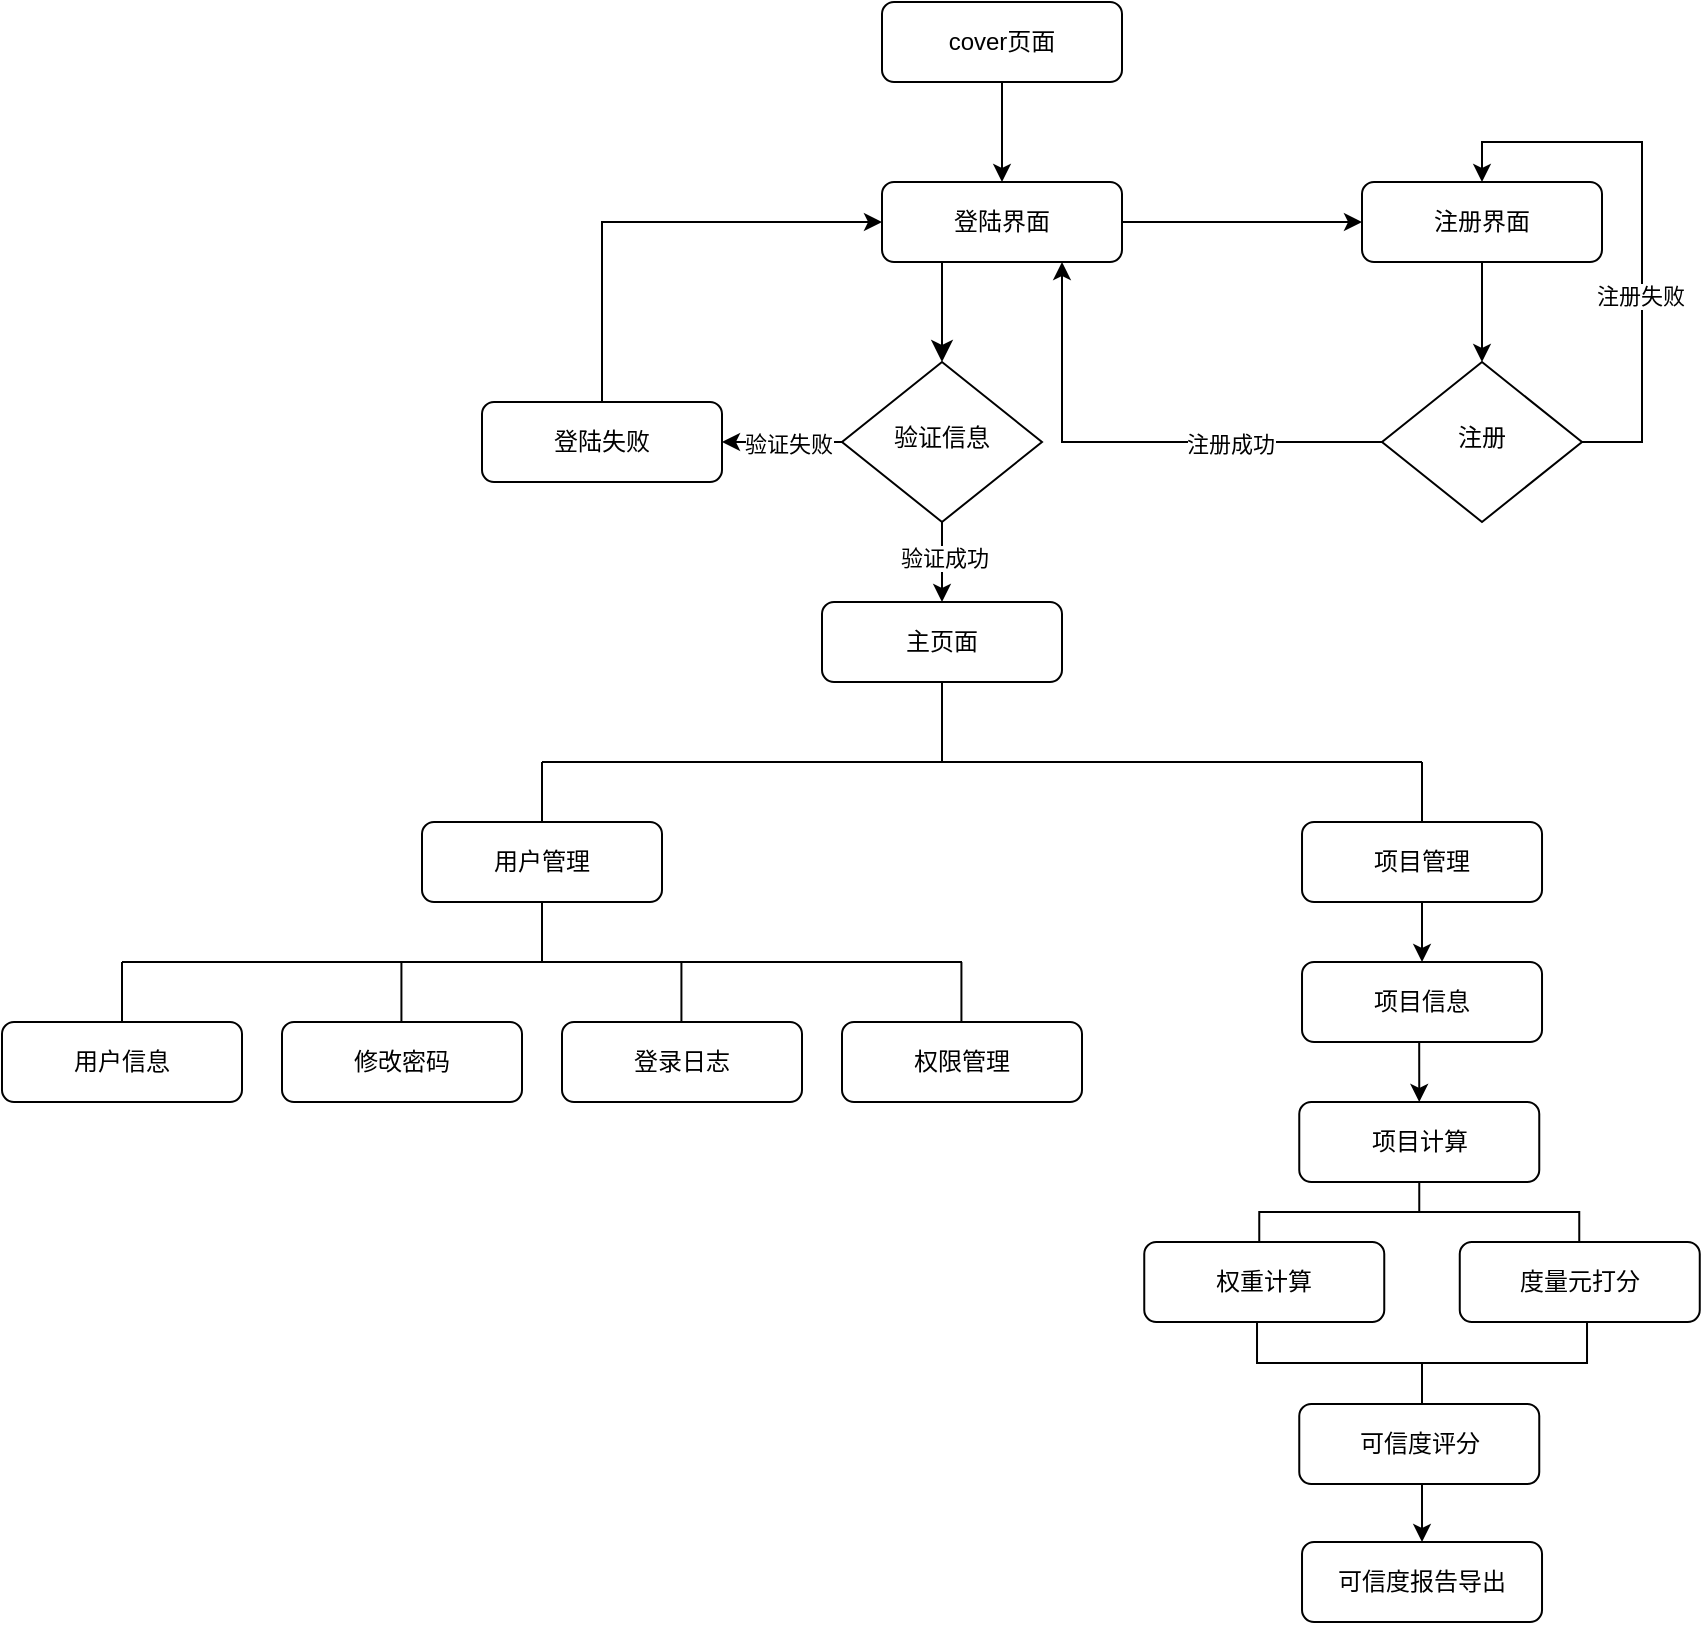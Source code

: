 <mxfile version="24.1.0" type="device">
  <diagram id="C5RBs43oDa-KdzZeNtuy" name="Page-1">
    <mxGraphModel dx="1646" dy="1595" grid="1" gridSize="10" guides="1" tooltips="1" connect="1" arrows="1" fold="1" page="1" pageScale="1" pageWidth="827" pageHeight="1169" math="0" shadow="0">
      <root>
        <mxCell id="WIyWlLk6GJQsqaUBKTNV-0" />
        <mxCell id="WIyWlLk6GJQsqaUBKTNV-1" parent="WIyWlLk6GJQsqaUBKTNV-0" />
        <mxCell id="WIyWlLk6GJQsqaUBKTNV-2" value="" style="rounded=0;html=1;jettySize=auto;orthogonalLoop=1;fontSize=11;endArrow=classic;endFill=1;endSize=8;strokeWidth=1;shadow=0;labelBackgroundColor=none;edgeStyle=orthogonalEdgeStyle;exitX=0.25;exitY=1;exitDx=0;exitDy=0;" parent="WIyWlLk6GJQsqaUBKTNV-1" source="WIyWlLk6GJQsqaUBKTNV-3" target="WIyWlLk6GJQsqaUBKTNV-6" edge="1">
          <mxGeometry relative="1" as="geometry" />
        </mxCell>
        <mxCell id="3OBKh0TtiSCoRNwfFAYE-8" style="edgeStyle=orthogonalEdgeStyle;rounded=0;orthogonalLoop=1;jettySize=auto;html=1;exitX=1;exitY=0.5;exitDx=0;exitDy=0;entryX=0;entryY=0.5;entryDx=0;entryDy=0;" edge="1" parent="WIyWlLk6GJQsqaUBKTNV-1" source="WIyWlLk6GJQsqaUBKTNV-3" target="3OBKh0TtiSCoRNwfFAYE-3">
          <mxGeometry relative="1" as="geometry" />
        </mxCell>
        <mxCell id="WIyWlLk6GJQsqaUBKTNV-3" value="登陆界面" style="rounded=1;whiteSpace=wrap;html=1;fontSize=12;glass=0;strokeWidth=1;shadow=0;" parent="WIyWlLk6GJQsqaUBKTNV-1" vertex="1">
          <mxGeometry x="160" y="80" width="120" height="40" as="geometry" />
        </mxCell>
        <mxCell id="3OBKh0TtiSCoRNwfFAYE-9" style="edgeStyle=orthogonalEdgeStyle;rounded=0;orthogonalLoop=1;jettySize=auto;html=1;exitX=0;exitY=0.5;exitDx=0;exitDy=0;entryX=1;entryY=0.5;entryDx=0;entryDy=0;" edge="1" parent="WIyWlLk6GJQsqaUBKTNV-1" source="WIyWlLk6GJQsqaUBKTNV-6" target="WIyWlLk6GJQsqaUBKTNV-7">
          <mxGeometry relative="1" as="geometry" />
        </mxCell>
        <mxCell id="3OBKh0TtiSCoRNwfFAYE-10" value="验证失败" style="edgeLabel;html=1;align=center;verticalAlign=middle;resizable=0;points=[];" vertex="1" connectable="0" parent="3OBKh0TtiSCoRNwfFAYE-9">
          <mxGeometry x="-0.103" y="1" relative="1" as="geometry">
            <mxPoint as="offset" />
          </mxGeometry>
        </mxCell>
        <mxCell id="3OBKh0TtiSCoRNwfFAYE-13" style="edgeStyle=orthogonalEdgeStyle;rounded=0;orthogonalLoop=1;jettySize=auto;html=1;exitX=0.5;exitY=1;exitDx=0;exitDy=0;entryX=0.5;entryY=0;entryDx=0;entryDy=0;" edge="1" parent="WIyWlLk6GJQsqaUBKTNV-1" source="WIyWlLk6GJQsqaUBKTNV-6" target="3OBKh0TtiSCoRNwfFAYE-12">
          <mxGeometry relative="1" as="geometry" />
        </mxCell>
        <mxCell id="3OBKh0TtiSCoRNwfFAYE-14" value="验证成功" style="edgeLabel;html=1;align=center;verticalAlign=middle;resizable=0;points=[];" vertex="1" connectable="0" parent="3OBKh0TtiSCoRNwfFAYE-13">
          <mxGeometry x="-0.097" y="1" relative="1" as="geometry">
            <mxPoint as="offset" />
          </mxGeometry>
        </mxCell>
        <mxCell id="WIyWlLk6GJQsqaUBKTNV-6" value="验证信息" style="rhombus;whiteSpace=wrap;html=1;shadow=0;fontFamily=Helvetica;fontSize=12;align=center;strokeWidth=1;spacing=6;spacingTop=-4;" parent="WIyWlLk6GJQsqaUBKTNV-1" vertex="1">
          <mxGeometry x="140" y="170" width="100" height="80" as="geometry" />
        </mxCell>
        <mxCell id="3OBKh0TtiSCoRNwfFAYE-5" style="edgeStyle=orthogonalEdgeStyle;rounded=0;orthogonalLoop=1;jettySize=auto;html=1;exitX=0.5;exitY=0;exitDx=0;exitDy=0;entryX=0;entryY=0.5;entryDx=0;entryDy=0;" edge="1" parent="WIyWlLk6GJQsqaUBKTNV-1" source="WIyWlLk6GJQsqaUBKTNV-7" target="WIyWlLk6GJQsqaUBKTNV-3">
          <mxGeometry relative="1" as="geometry" />
        </mxCell>
        <mxCell id="WIyWlLk6GJQsqaUBKTNV-7" value="登陆失败" style="rounded=1;whiteSpace=wrap;html=1;fontSize=12;glass=0;strokeWidth=1;shadow=0;" parent="WIyWlLk6GJQsqaUBKTNV-1" vertex="1">
          <mxGeometry x="-40" y="190" width="120" height="40" as="geometry" />
        </mxCell>
        <mxCell id="3OBKh0TtiSCoRNwfFAYE-7" style="edgeStyle=orthogonalEdgeStyle;rounded=0;orthogonalLoop=1;jettySize=auto;html=1;exitX=0.5;exitY=1;exitDx=0;exitDy=0;" edge="1" parent="WIyWlLk6GJQsqaUBKTNV-1" source="3OBKh0TtiSCoRNwfFAYE-1" target="WIyWlLk6GJQsqaUBKTNV-3">
          <mxGeometry relative="1" as="geometry" />
        </mxCell>
        <mxCell id="3OBKh0TtiSCoRNwfFAYE-1" value="cover页面" style="rounded=1;whiteSpace=wrap;html=1;fontSize=12;glass=0;strokeWidth=1;shadow=0;" vertex="1" parent="WIyWlLk6GJQsqaUBKTNV-1">
          <mxGeometry x="160" y="-10" width="120" height="40" as="geometry" />
        </mxCell>
        <mxCell id="3OBKh0TtiSCoRNwfFAYE-68" style="edgeStyle=orthogonalEdgeStyle;rounded=0;orthogonalLoop=1;jettySize=auto;html=1;exitX=0.5;exitY=1;exitDx=0;exitDy=0;entryX=0.5;entryY=0;entryDx=0;entryDy=0;" edge="1" parent="WIyWlLk6GJQsqaUBKTNV-1" source="3OBKh0TtiSCoRNwfFAYE-3" target="3OBKh0TtiSCoRNwfFAYE-66">
          <mxGeometry relative="1" as="geometry" />
        </mxCell>
        <mxCell id="3OBKh0TtiSCoRNwfFAYE-3" value="注册界面" style="rounded=1;whiteSpace=wrap;html=1;fontSize=12;glass=0;strokeWidth=1;shadow=0;" vertex="1" parent="WIyWlLk6GJQsqaUBKTNV-1">
          <mxGeometry x="400" y="80" width="120" height="40" as="geometry" />
        </mxCell>
        <mxCell id="3OBKh0TtiSCoRNwfFAYE-12" value="主页面" style="rounded=1;whiteSpace=wrap;html=1;" vertex="1" parent="WIyWlLk6GJQsqaUBKTNV-1">
          <mxGeometry x="130" y="290" width="120" height="40" as="geometry" />
        </mxCell>
        <mxCell id="3OBKh0TtiSCoRNwfFAYE-60" value="" style="group" vertex="1" connectable="0" parent="WIyWlLk6GJQsqaUBKTNV-1">
          <mxGeometry x="291.13" y="400" width="277.75" height="400" as="geometry" />
        </mxCell>
        <mxCell id="3OBKh0TtiSCoRNwfFAYE-32" style="edgeStyle=orthogonalEdgeStyle;rounded=0;orthogonalLoop=1;jettySize=auto;html=1;exitX=0.5;exitY=1;exitDx=0;exitDy=0;entryX=0.5;entryY=0;entryDx=0;entryDy=0;" edge="1" parent="3OBKh0TtiSCoRNwfFAYE-60" source="3OBKh0TtiSCoRNwfFAYE-16" target="3OBKh0TtiSCoRNwfFAYE-19">
          <mxGeometry relative="1" as="geometry" />
        </mxCell>
        <mxCell id="3OBKh0TtiSCoRNwfFAYE-16" value="项目管理" style="rounded=1;whiteSpace=wrap;html=1;" vertex="1" parent="3OBKh0TtiSCoRNwfFAYE-60">
          <mxGeometry x="78.88" width="120" height="40" as="geometry" />
        </mxCell>
        <mxCell id="3OBKh0TtiSCoRNwfFAYE-33" style="edgeStyle=orthogonalEdgeStyle;rounded=0;orthogonalLoop=1;jettySize=auto;html=1;exitX=0.5;exitY=1;exitDx=0;exitDy=0;entryX=0.5;entryY=0;entryDx=0;entryDy=0;" edge="1" parent="3OBKh0TtiSCoRNwfFAYE-60" source="3OBKh0TtiSCoRNwfFAYE-19" target="3OBKh0TtiSCoRNwfFAYE-24">
          <mxGeometry relative="1" as="geometry" />
        </mxCell>
        <mxCell id="3OBKh0TtiSCoRNwfFAYE-19" value="项目信息" style="rounded=1;whiteSpace=wrap;html=1;" vertex="1" parent="3OBKh0TtiSCoRNwfFAYE-60">
          <mxGeometry x="78.88" y="70" width="120" height="40" as="geometry" />
        </mxCell>
        <mxCell id="3OBKh0TtiSCoRNwfFAYE-22" value="可信度报告导出" style="rounded=1;whiteSpace=wrap;html=1;" vertex="1" parent="3OBKh0TtiSCoRNwfFAYE-60">
          <mxGeometry x="78.88" y="360" width="120" height="40" as="geometry" />
        </mxCell>
        <mxCell id="3OBKh0TtiSCoRNwfFAYE-34" style="edgeStyle=orthogonalEdgeStyle;rounded=0;orthogonalLoop=1;jettySize=auto;html=1;exitX=0.5;exitY=1;exitDx=0;exitDy=0;entryX=0.5;entryY=0;entryDx=0;entryDy=0;" edge="1" parent="3OBKh0TtiSCoRNwfFAYE-60" source="3OBKh0TtiSCoRNwfFAYE-28" target="3OBKh0TtiSCoRNwfFAYE-22">
          <mxGeometry relative="1" as="geometry" />
        </mxCell>
        <mxCell id="3OBKh0TtiSCoRNwfFAYE-28" value="可信度评分" style="rounded=1;whiteSpace=wrap;html=1;" vertex="1" parent="3OBKh0TtiSCoRNwfFAYE-60">
          <mxGeometry x="77.5" y="291" width="120" height="40" as="geometry" />
        </mxCell>
        <mxCell id="3OBKh0TtiSCoRNwfFAYE-17" value="权重计算" style="rounded=1;whiteSpace=wrap;html=1;" vertex="1" parent="3OBKh0TtiSCoRNwfFAYE-60">
          <mxGeometry y="210" width="120" height="40" as="geometry" />
        </mxCell>
        <mxCell id="3OBKh0TtiSCoRNwfFAYE-18" value="度量元打分" style="rounded=1;whiteSpace=wrap;html=1;" vertex="1" parent="3OBKh0TtiSCoRNwfFAYE-60">
          <mxGeometry x="157.75" y="210" width="120" height="40" as="geometry" />
        </mxCell>
        <mxCell id="3OBKh0TtiSCoRNwfFAYE-24" value="项目计算" style="rounded=1;whiteSpace=wrap;html=1;" vertex="1" parent="3OBKh0TtiSCoRNwfFAYE-60">
          <mxGeometry x="77.5" y="140" width="120" height="40" as="geometry" />
        </mxCell>
        <mxCell id="3OBKh0TtiSCoRNwfFAYE-25" value="" style="strokeWidth=1;html=1;shape=mxgraph.flowchart.annotation_2;align=left;labelPosition=right;pointerEvents=1;rotation=90;" vertex="1" parent="3OBKh0TtiSCoRNwfFAYE-60">
          <mxGeometry x="122.5" y="115" width="30" height="160" as="geometry" />
        </mxCell>
        <mxCell id="3OBKh0TtiSCoRNwfFAYE-29" value="" style="strokeWidth=1;html=1;shape=mxgraph.flowchart.annotation_2;align=left;labelPosition=right;pointerEvents=1;rotation=-90;" vertex="1" parent="3OBKh0TtiSCoRNwfFAYE-60">
          <mxGeometry x="118.19" y="188" width="41.38" height="165" as="geometry" />
        </mxCell>
        <mxCell id="3OBKh0TtiSCoRNwfFAYE-61" value="" style="group" vertex="1" connectable="0" parent="WIyWlLk6GJQsqaUBKTNV-1">
          <mxGeometry x="-280" y="400" width="540" height="140" as="geometry" />
        </mxCell>
        <mxCell id="3OBKh0TtiSCoRNwfFAYE-58" value="" style="group" vertex="1" connectable="0" parent="3OBKh0TtiSCoRNwfFAYE-61">
          <mxGeometry y="40" width="540" height="100" as="geometry" />
        </mxCell>
        <mxCell id="3OBKh0TtiSCoRNwfFAYE-38" value="权限管理" style="rounded=1;whiteSpace=wrap;html=1;" vertex="1" parent="3OBKh0TtiSCoRNwfFAYE-58">
          <mxGeometry x="420" y="60" width="120" height="40" as="geometry" />
        </mxCell>
        <mxCell id="3OBKh0TtiSCoRNwfFAYE-39" value="修改密码" style="rounded=1;whiteSpace=wrap;html=1;" vertex="1" parent="3OBKh0TtiSCoRNwfFAYE-58">
          <mxGeometry x="140" y="60" width="120" height="40" as="geometry" />
        </mxCell>
        <mxCell id="3OBKh0TtiSCoRNwfFAYE-40" value="登录日志" style="rounded=1;whiteSpace=wrap;html=1;" vertex="1" parent="3OBKh0TtiSCoRNwfFAYE-58">
          <mxGeometry x="280" y="60" width="120" height="40" as="geometry" />
        </mxCell>
        <mxCell id="3OBKh0TtiSCoRNwfFAYE-41" value="用户信息" style="rounded=1;whiteSpace=wrap;html=1;" vertex="1" parent="3OBKh0TtiSCoRNwfFAYE-58">
          <mxGeometry y="60" width="120" height="40" as="geometry" />
        </mxCell>
        <mxCell id="3OBKh0TtiSCoRNwfFAYE-51" value="" style="edgeStyle=none;orthogonalLoop=1;jettySize=auto;html=1;rounded=0;strokeColor=default;endArrow=none;endFill=0;" edge="1" parent="3OBKh0TtiSCoRNwfFAYE-58">
          <mxGeometry width="80" relative="1" as="geometry">
            <mxPoint x="60" y="30" as="sourcePoint" />
            <mxPoint x="480" y="30" as="targetPoint" />
            <Array as="points" />
          </mxGeometry>
        </mxCell>
        <mxCell id="3OBKh0TtiSCoRNwfFAYE-53" value="" style="edgeStyle=none;orthogonalLoop=1;jettySize=auto;html=1;rounded=0;strokeColor=default;endArrow=none;endFill=0;entryX=0.5;entryY=0;entryDx=0;entryDy=0;" edge="1" parent="3OBKh0TtiSCoRNwfFAYE-58" target="3OBKh0TtiSCoRNwfFAYE-41">
          <mxGeometry width="80" relative="1" as="geometry">
            <mxPoint x="60" y="30" as="sourcePoint" />
            <mxPoint x="490" y="40" as="targetPoint" />
            <Array as="points" />
          </mxGeometry>
        </mxCell>
        <mxCell id="3OBKh0TtiSCoRNwfFAYE-54" value="" style="edgeStyle=none;orthogonalLoop=1;jettySize=auto;html=1;rounded=0;strokeColor=default;endArrow=none;endFill=0;entryX=0.5;entryY=0;entryDx=0;entryDy=0;" edge="1" parent="3OBKh0TtiSCoRNwfFAYE-58">
          <mxGeometry width="80" relative="1" as="geometry">
            <mxPoint x="199.71" y="30" as="sourcePoint" />
            <mxPoint x="199.71" y="60" as="targetPoint" />
            <Array as="points" />
          </mxGeometry>
        </mxCell>
        <mxCell id="3OBKh0TtiSCoRNwfFAYE-55" value="" style="edgeStyle=none;orthogonalLoop=1;jettySize=auto;html=1;rounded=0;strokeColor=default;endArrow=none;endFill=0;entryX=0.5;entryY=0;entryDx=0;entryDy=0;" edge="1" parent="3OBKh0TtiSCoRNwfFAYE-58">
          <mxGeometry width="80" relative="1" as="geometry">
            <mxPoint x="339.71" y="30" as="sourcePoint" />
            <mxPoint x="339.71" y="60" as="targetPoint" />
            <Array as="points" />
          </mxGeometry>
        </mxCell>
        <mxCell id="3OBKh0TtiSCoRNwfFAYE-56" value="" style="edgeStyle=none;orthogonalLoop=1;jettySize=auto;html=1;rounded=0;strokeColor=default;endArrow=none;endFill=0;entryX=0.5;entryY=0;entryDx=0;entryDy=0;" edge="1" parent="3OBKh0TtiSCoRNwfFAYE-58">
          <mxGeometry width="80" relative="1" as="geometry">
            <mxPoint x="479.71" y="30" as="sourcePoint" />
            <mxPoint x="479.71" y="60" as="targetPoint" />
            <Array as="points" />
          </mxGeometry>
        </mxCell>
        <mxCell id="3OBKh0TtiSCoRNwfFAYE-57" value="" style="edgeStyle=none;orthogonalLoop=1;jettySize=auto;html=1;rounded=0;strokeColor=default;endArrow=none;endFill=0;entryX=0.5;entryY=0;entryDx=0;entryDy=0;" edge="1" parent="3OBKh0TtiSCoRNwfFAYE-58">
          <mxGeometry width="80" relative="1" as="geometry">
            <mxPoint x="270" as="sourcePoint" />
            <mxPoint x="270" y="30" as="targetPoint" />
            <Array as="points" />
          </mxGeometry>
        </mxCell>
        <mxCell id="3OBKh0TtiSCoRNwfFAYE-15" value="用户管理" style="rounded=1;whiteSpace=wrap;html=1;" vertex="1" parent="3OBKh0TtiSCoRNwfFAYE-61">
          <mxGeometry x="210" width="120" height="40" as="geometry" />
        </mxCell>
        <mxCell id="3OBKh0TtiSCoRNwfFAYE-67" style="edgeStyle=orthogonalEdgeStyle;rounded=0;orthogonalLoop=1;jettySize=auto;html=1;exitX=0;exitY=0.5;exitDx=0;exitDy=0;entryX=0.75;entryY=1;entryDx=0;entryDy=0;" edge="1" parent="WIyWlLk6GJQsqaUBKTNV-1" source="3OBKh0TtiSCoRNwfFAYE-66" target="WIyWlLk6GJQsqaUBKTNV-3">
          <mxGeometry relative="1" as="geometry" />
        </mxCell>
        <mxCell id="3OBKh0TtiSCoRNwfFAYE-71" value="注册成功" style="edgeLabel;html=1;align=center;verticalAlign=middle;resizable=0;points=[];" vertex="1" connectable="0" parent="3OBKh0TtiSCoRNwfFAYE-67">
          <mxGeometry x="-0.392" y="1" relative="1" as="geometry">
            <mxPoint as="offset" />
          </mxGeometry>
        </mxCell>
        <mxCell id="3OBKh0TtiSCoRNwfFAYE-72" style="edgeStyle=orthogonalEdgeStyle;rounded=0;orthogonalLoop=1;jettySize=auto;html=1;exitX=1;exitY=0.5;exitDx=0;exitDy=0;entryX=0.5;entryY=0;entryDx=0;entryDy=0;" edge="1" parent="WIyWlLk6GJQsqaUBKTNV-1" source="3OBKh0TtiSCoRNwfFAYE-66" target="3OBKh0TtiSCoRNwfFAYE-3">
          <mxGeometry relative="1" as="geometry">
            <Array as="points">
              <mxPoint x="540" y="210" />
              <mxPoint x="540" y="60" />
              <mxPoint x="460" y="60" />
            </Array>
          </mxGeometry>
        </mxCell>
        <mxCell id="3OBKh0TtiSCoRNwfFAYE-73" value="注册失败" style="edgeLabel;html=1;align=center;verticalAlign=middle;resizable=0;points=[];" vertex="1" connectable="0" parent="3OBKh0TtiSCoRNwfFAYE-72">
          <mxGeometry x="-0.264" y="1" relative="1" as="geometry">
            <mxPoint as="offset" />
          </mxGeometry>
        </mxCell>
        <mxCell id="3OBKh0TtiSCoRNwfFAYE-66" value="注册" style="rhombus;whiteSpace=wrap;html=1;shadow=0;fontFamily=Helvetica;fontSize=12;align=center;strokeWidth=1;spacing=6;spacingTop=-4;" vertex="1" parent="WIyWlLk6GJQsqaUBKTNV-1">
          <mxGeometry x="410" y="170" width="100" height="80" as="geometry" />
        </mxCell>
        <mxCell id="3OBKh0TtiSCoRNwfFAYE-70" value="" style="group" vertex="1" connectable="0" parent="WIyWlLk6GJQsqaUBKTNV-1">
          <mxGeometry x="-10" y="370" width="440" as="geometry" />
        </mxCell>
        <mxCell id="3OBKh0TtiSCoRNwfFAYE-62" value="" style="edgeStyle=none;orthogonalLoop=1;jettySize=auto;html=1;rounded=0;strokeColor=default;endArrow=none;endFill=0;" edge="1" parent="3OBKh0TtiSCoRNwfFAYE-70">
          <mxGeometry width="80" relative="1" as="geometry">
            <mxPoint as="sourcePoint" />
            <mxPoint x="440" as="targetPoint" />
            <Array as="points" />
          </mxGeometry>
        </mxCell>
        <mxCell id="3OBKh0TtiSCoRNwfFAYE-63" value="" style="edgeStyle=none;orthogonalLoop=1;jettySize=auto;html=1;rounded=0;strokeColor=default;endArrow=none;endFill=0;" edge="1" parent="3OBKh0TtiSCoRNwfFAYE-70" target="3OBKh0TtiSCoRNwfFAYE-15">
          <mxGeometry width="80" relative="1" as="geometry">
            <mxPoint as="sourcePoint" />
            <mxPoint x="79.71" y="140" as="targetPoint" />
            <Array as="points" />
          </mxGeometry>
        </mxCell>
        <mxCell id="3OBKh0TtiSCoRNwfFAYE-64" value="" style="edgeStyle=none;orthogonalLoop=1;jettySize=auto;html=1;rounded=0;strokeColor=default;endArrow=none;endFill=0;" edge="1" parent="3OBKh0TtiSCoRNwfFAYE-70" target="3OBKh0TtiSCoRNwfFAYE-16">
          <mxGeometry width="80" relative="1" as="geometry">
            <mxPoint x="440" as="sourcePoint" />
            <mxPoint x="89.71" y="150" as="targetPoint" />
            <Array as="points" />
          </mxGeometry>
        </mxCell>
        <mxCell id="3OBKh0TtiSCoRNwfFAYE-65" value="" style="edgeStyle=none;orthogonalLoop=1;jettySize=auto;html=1;rounded=0;strokeColor=default;endArrow=none;endFill=0;exitX=0.5;exitY=1;exitDx=0;exitDy=0;" edge="1" parent="3OBKh0TtiSCoRNwfFAYE-70" source="3OBKh0TtiSCoRNwfFAYE-12">
          <mxGeometry width="80" relative="1" as="geometry">
            <mxPoint x="99.71" y="130" as="sourcePoint" />
            <mxPoint x="200" as="targetPoint" />
            <Array as="points" />
          </mxGeometry>
        </mxCell>
      </root>
    </mxGraphModel>
  </diagram>
</mxfile>
